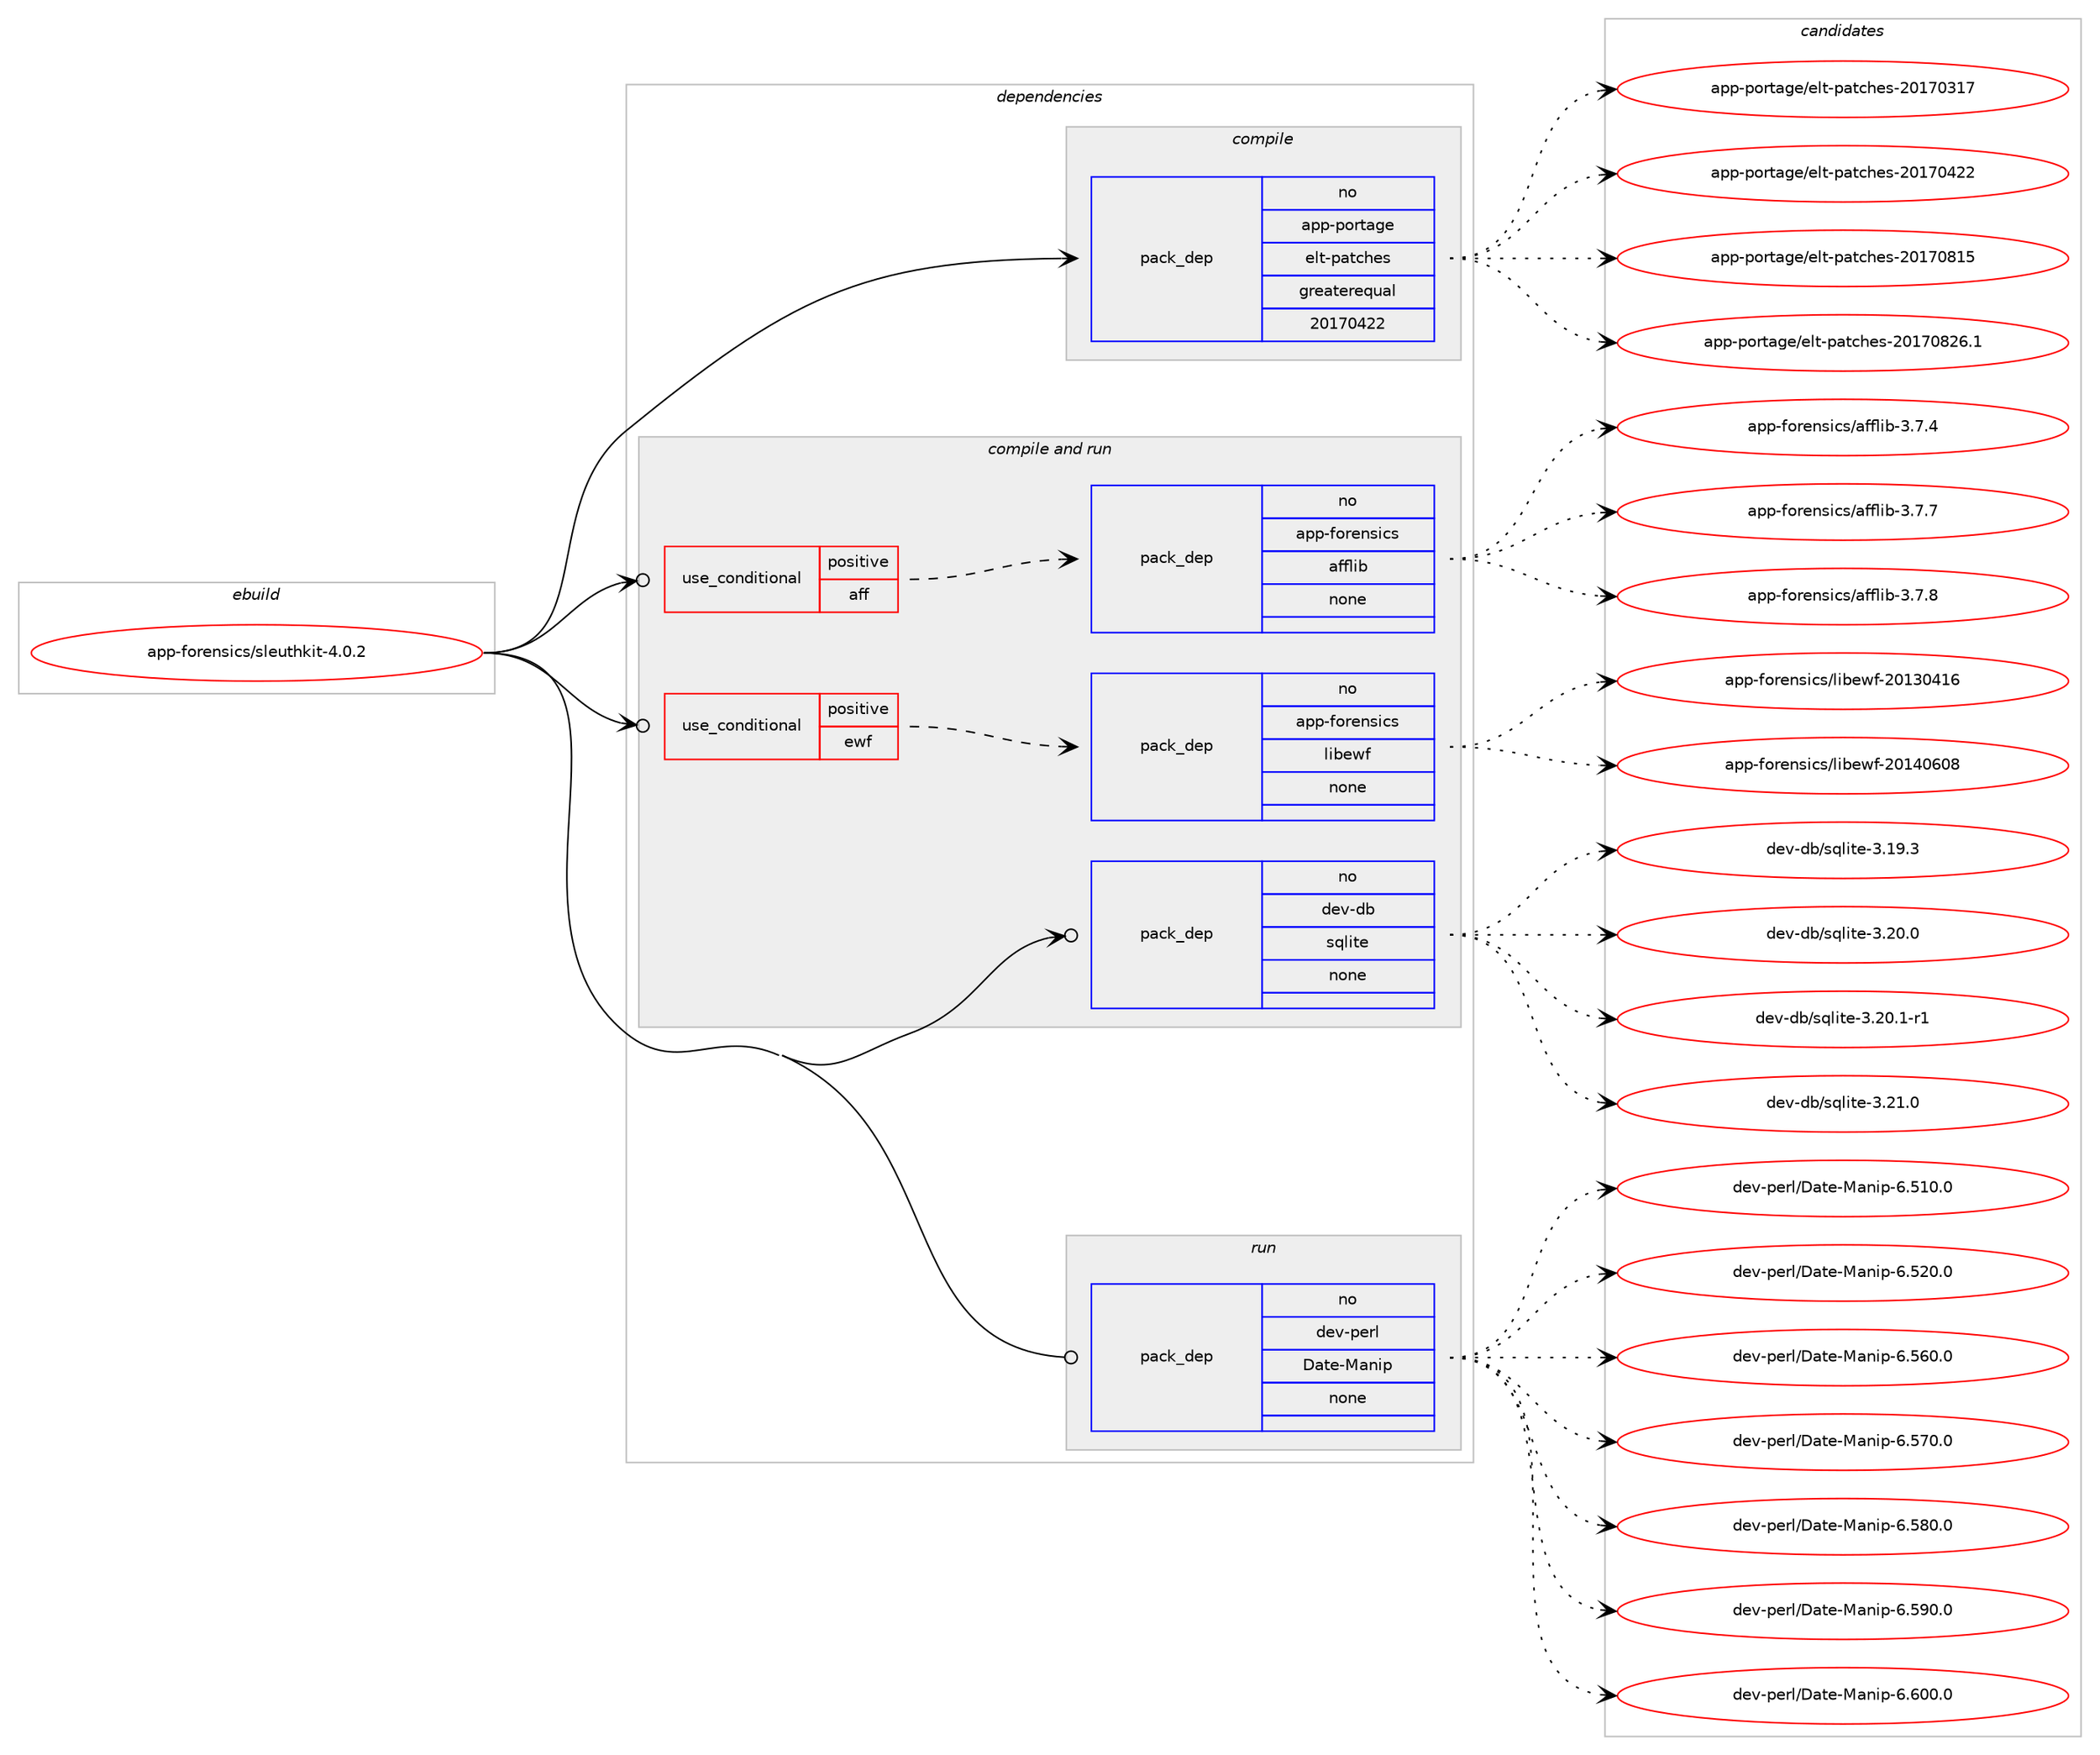 digraph prolog {

# *************
# Graph options
# *************

newrank=true;
concentrate=true;
compound=true;
graph [rankdir=LR,fontname=Helvetica,fontsize=10,ranksep=1.5];#, ranksep=2.5, nodesep=0.2];
edge  [arrowhead=vee];
node  [fontname=Helvetica,fontsize=10];

# **********
# The ebuild
# **********

subgraph cluster_leftcol {
color=gray;
rank=same;
label=<<i>ebuild</i>>;
id [label="app-forensics/sleuthkit-4.0.2", color=red, width=4, href="../app-forensics/sleuthkit-4.0.2.svg"];
}

# ****************
# The dependencies
# ****************

subgraph cluster_midcol {
color=gray;
label=<<i>dependencies</i>>;
subgraph cluster_compile {
fillcolor="#eeeeee";
style=filled;
label=<<i>compile</i>>;
subgraph pack28972 {
dependency41192 [label=<<TABLE BORDER="0" CELLBORDER="1" CELLSPACING="0" CELLPADDING="4" WIDTH="220"><TR><TD ROWSPAN="6" CELLPADDING="30">pack_dep</TD></TR><TR><TD WIDTH="110">no</TD></TR><TR><TD>app-portage</TD></TR><TR><TD>elt-patches</TD></TR><TR><TD>greaterequal</TD></TR><TR><TD>20170422</TD></TR></TABLE>>, shape=none, color=blue];
}
id:e -> dependency41192:w [weight=20,style="solid",arrowhead="vee"];
}
subgraph cluster_compileandrun {
fillcolor="#eeeeee";
style=filled;
label=<<i>compile and run</i>>;
subgraph cond11585 {
dependency41193 [label=<<TABLE BORDER="0" CELLBORDER="1" CELLSPACING="0" CELLPADDING="4"><TR><TD ROWSPAN="3" CELLPADDING="10">use_conditional</TD></TR><TR><TD>positive</TD></TR><TR><TD>aff</TD></TR></TABLE>>, shape=none, color=red];
subgraph pack28973 {
dependency41194 [label=<<TABLE BORDER="0" CELLBORDER="1" CELLSPACING="0" CELLPADDING="4" WIDTH="220"><TR><TD ROWSPAN="6" CELLPADDING="30">pack_dep</TD></TR><TR><TD WIDTH="110">no</TD></TR><TR><TD>app-forensics</TD></TR><TR><TD>afflib</TD></TR><TR><TD>none</TD></TR><TR><TD></TD></TR></TABLE>>, shape=none, color=blue];
}
dependency41193:e -> dependency41194:w [weight=20,style="dashed",arrowhead="vee"];
}
id:e -> dependency41193:w [weight=20,style="solid",arrowhead="odotvee"];
subgraph cond11586 {
dependency41195 [label=<<TABLE BORDER="0" CELLBORDER="1" CELLSPACING="0" CELLPADDING="4"><TR><TD ROWSPAN="3" CELLPADDING="10">use_conditional</TD></TR><TR><TD>positive</TD></TR><TR><TD>ewf</TD></TR></TABLE>>, shape=none, color=red];
subgraph pack28974 {
dependency41196 [label=<<TABLE BORDER="0" CELLBORDER="1" CELLSPACING="0" CELLPADDING="4" WIDTH="220"><TR><TD ROWSPAN="6" CELLPADDING="30">pack_dep</TD></TR><TR><TD WIDTH="110">no</TD></TR><TR><TD>app-forensics</TD></TR><TR><TD>libewf</TD></TR><TR><TD>none</TD></TR><TR><TD></TD></TR></TABLE>>, shape=none, color=blue];
}
dependency41195:e -> dependency41196:w [weight=20,style="dashed",arrowhead="vee"];
}
id:e -> dependency41195:w [weight=20,style="solid",arrowhead="odotvee"];
subgraph pack28975 {
dependency41197 [label=<<TABLE BORDER="0" CELLBORDER="1" CELLSPACING="0" CELLPADDING="4" WIDTH="220"><TR><TD ROWSPAN="6" CELLPADDING="30">pack_dep</TD></TR><TR><TD WIDTH="110">no</TD></TR><TR><TD>dev-db</TD></TR><TR><TD>sqlite</TD></TR><TR><TD>none</TD></TR><TR><TD></TD></TR></TABLE>>, shape=none, color=blue];
}
id:e -> dependency41197:w [weight=20,style="solid",arrowhead="odotvee"];
}
subgraph cluster_run {
fillcolor="#eeeeee";
style=filled;
label=<<i>run</i>>;
subgraph pack28976 {
dependency41198 [label=<<TABLE BORDER="0" CELLBORDER="1" CELLSPACING="0" CELLPADDING="4" WIDTH="220"><TR><TD ROWSPAN="6" CELLPADDING="30">pack_dep</TD></TR><TR><TD WIDTH="110">no</TD></TR><TR><TD>dev-perl</TD></TR><TR><TD>Date-Manip</TD></TR><TR><TD>none</TD></TR><TR><TD></TD></TR></TABLE>>, shape=none, color=blue];
}
id:e -> dependency41198:w [weight=20,style="solid",arrowhead="odot"];
}
}

# **************
# The candidates
# **************

subgraph cluster_choices {
rank=same;
color=gray;
label=<<i>candidates</i>>;

subgraph choice28972 {
color=black;
nodesep=1;
choice97112112451121111141169710310147101108116451129711699104101115455048495548514955 [label="app-portage/elt-patches-20170317", color=red, width=4,href="../app-portage/elt-patches-20170317.svg"];
choice97112112451121111141169710310147101108116451129711699104101115455048495548525050 [label="app-portage/elt-patches-20170422", color=red, width=4,href="../app-portage/elt-patches-20170422.svg"];
choice97112112451121111141169710310147101108116451129711699104101115455048495548564953 [label="app-portage/elt-patches-20170815", color=red, width=4,href="../app-portage/elt-patches-20170815.svg"];
choice971121124511211111411697103101471011081164511297116991041011154550484955485650544649 [label="app-portage/elt-patches-20170826.1", color=red, width=4,href="../app-portage/elt-patches-20170826.1.svg"];
dependency41192:e -> choice97112112451121111141169710310147101108116451129711699104101115455048495548514955:w [style=dotted,weight="100"];
dependency41192:e -> choice97112112451121111141169710310147101108116451129711699104101115455048495548525050:w [style=dotted,weight="100"];
dependency41192:e -> choice97112112451121111141169710310147101108116451129711699104101115455048495548564953:w [style=dotted,weight="100"];
dependency41192:e -> choice971121124511211111411697103101471011081164511297116991041011154550484955485650544649:w [style=dotted,weight="100"];
}
subgraph choice28973 {
color=black;
nodesep=1;
choice971121124510211111410111011510599115479710210210810598455146554652 [label="app-forensics/afflib-3.7.4", color=red, width=4,href="../app-forensics/afflib-3.7.4.svg"];
choice971121124510211111410111011510599115479710210210810598455146554655 [label="app-forensics/afflib-3.7.7", color=red, width=4,href="../app-forensics/afflib-3.7.7.svg"];
choice971121124510211111410111011510599115479710210210810598455146554656 [label="app-forensics/afflib-3.7.8", color=red, width=4,href="../app-forensics/afflib-3.7.8.svg"];
dependency41194:e -> choice971121124510211111410111011510599115479710210210810598455146554652:w [style=dotted,weight="100"];
dependency41194:e -> choice971121124510211111410111011510599115479710210210810598455146554655:w [style=dotted,weight="100"];
dependency41194:e -> choice971121124510211111410111011510599115479710210210810598455146554656:w [style=dotted,weight="100"];
}
subgraph choice28974 {
color=black;
nodesep=1;
choice9711211245102111114101110115105991154710810598101119102455048495148524954 [label="app-forensics/libewf-20130416", color=red, width=4,href="../app-forensics/libewf-20130416.svg"];
choice9711211245102111114101110115105991154710810598101119102455048495248544856 [label="app-forensics/libewf-20140608", color=red, width=4,href="../app-forensics/libewf-20140608.svg"];
dependency41196:e -> choice9711211245102111114101110115105991154710810598101119102455048495148524954:w [style=dotted,weight="100"];
dependency41196:e -> choice9711211245102111114101110115105991154710810598101119102455048495248544856:w [style=dotted,weight="100"];
}
subgraph choice28975 {
color=black;
nodesep=1;
choice10010111845100984711511310810511610145514649574651 [label="dev-db/sqlite-3.19.3", color=red, width=4,href="../dev-db/sqlite-3.19.3.svg"];
choice10010111845100984711511310810511610145514650484648 [label="dev-db/sqlite-3.20.0", color=red, width=4,href="../dev-db/sqlite-3.20.0.svg"];
choice100101118451009847115113108105116101455146504846494511449 [label="dev-db/sqlite-3.20.1-r1", color=red, width=4,href="../dev-db/sqlite-3.20.1-r1.svg"];
choice10010111845100984711511310810511610145514650494648 [label="dev-db/sqlite-3.21.0", color=red, width=4,href="../dev-db/sqlite-3.21.0.svg"];
dependency41197:e -> choice10010111845100984711511310810511610145514649574651:w [style=dotted,weight="100"];
dependency41197:e -> choice10010111845100984711511310810511610145514650484648:w [style=dotted,weight="100"];
dependency41197:e -> choice100101118451009847115113108105116101455146504846494511449:w [style=dotted,weight="100"];
dependency41197:e -> choice10010111845100984711511310810511610145514650494648:w [style=dotted,weight="100"];
}
subgraph choice28976 {
color=black;
nodesep=1;
choice100101118451121011141084768971161014577971101051124554465349484648 [label="dev-perl/Date-Manip-6.510.0", color=red, width=4,href="../dev-perl/Date-Manip-6.510.0.svg"];
choice100101118451121011141084768971161014577971101051124554465350484648 [label="dev-perl/Date-Manip-6.520.0", color=red, width=4,href="../dev-perl/Date-Manip-6.520.0.svg"];
choice100101118451121011141084768971161014577971101051124554465354484648 [label="dev-perl/Date-Manip-6.560.0", color=red, width=4,href="../dev-perl/Date-Manip-6.560.0.svg"];
choice100101118451121011141084768971161014577971101051124554465355484648 [label="dev-perl/Date-Manip-6.570.0", color=red, width=4,href="../dev-perl/Date-Manip-6.570.0.svg"];
choice100101118451121011141084768971161014577971101051124554465356484648 [label="dev-perl/Date-Manip-6.580.0", color=red, width=4,href="../dev-perl/Date-Manip-6.580.0.svg"];
choice100101118451121011141084768971161014577971101051124554465357484648 [label="dev-perl/Date-Manip-6.590.0", color=red, width=4,href="../dev-perl/Date-Manip-6.590.0.svg"];
choice100101118451121011141084768971161014577971101051124554465448484648 [label="dev-perl/Date-Manip-6.600.0", color=red, width=4,href="../dev-perl/Date-Manip-6.600.0.svg"];
dependency41198:e -> choice100101118451121011141084768971161014577971101051124554465349484648:w [style=dotted,weight="100"];
dependency41198:e -> choice100101118451121011141084768971161014577971101051124554465350484648:w [style=dotted,weight="100"];
dependency41198:e -> choice100101118451121011141084768971161014577971101051124554465354484648:w [style=dotted,weight="100"];
dependency41198:e -> choice100101118451121011141084768971161014577971101051124554465355484648:w [style=dotted,weight="100"];
dependency41198:e -> choice100101118451121011141084768971161014577971101051124554465356484648:w [style=dotted,weight="100"];
dependency41198:e -> choice100101118451121011141084768971161014577971101051124554465357484648:w [style=dotted,weight="100"];
dependency41198:e -> choice100101118451121011141084768971161014577971101051124554465448484648:w [style=dotted,weight="100"];
}
}

}
